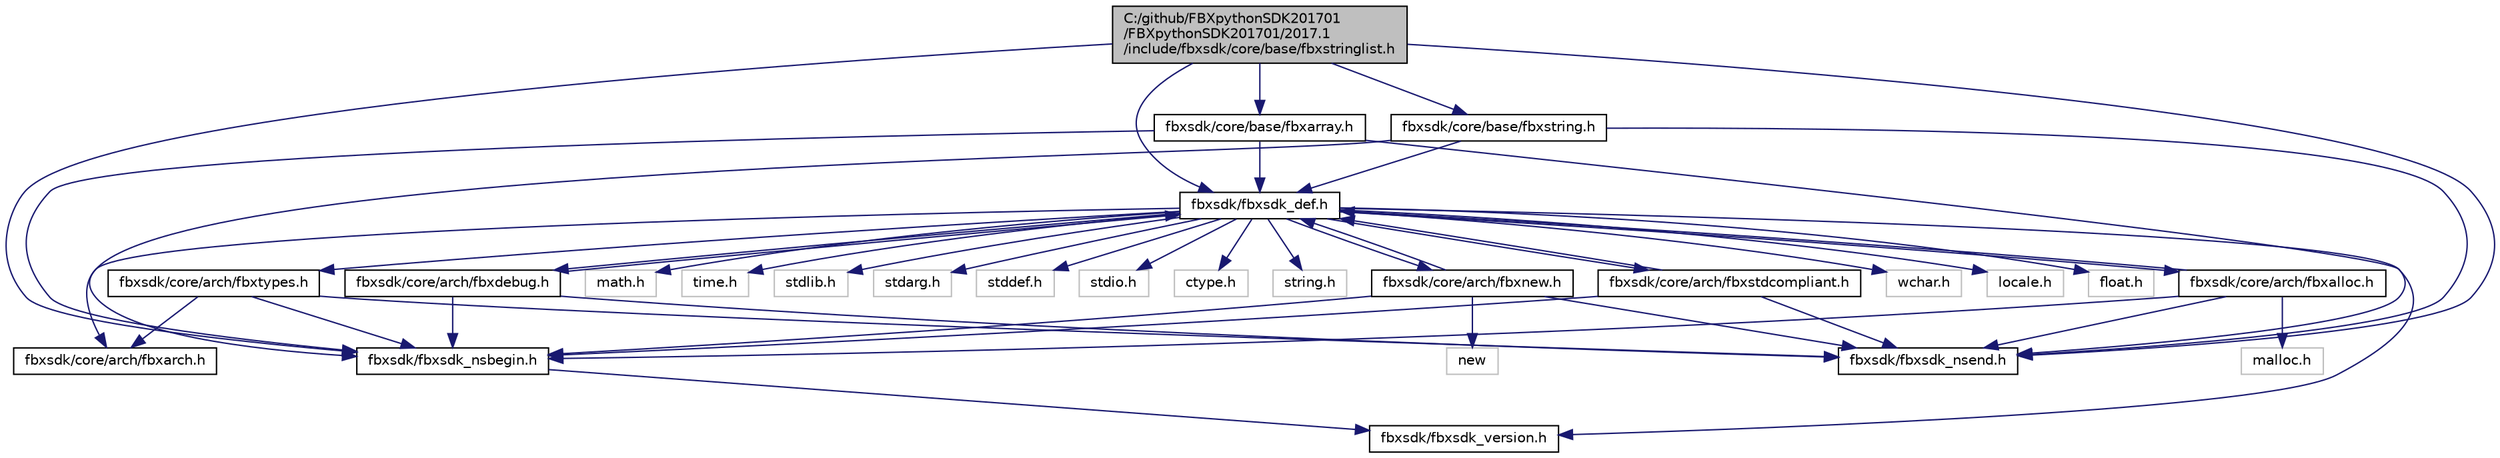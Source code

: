 digraph "C:/github/FBXpythonSDK201701/FBXpythonSDK201701/2017.1/include/fbxsdk/core/base/fbxstringlist.h"
{
  edge [fontname="Helvetica",fontsize="10",labelfontname="Helvetica",labelfontsize="10"];
  node [fontname="Helvetica",fontsize="10",shape=record];
  Node0 [label="C:/github/FBXpythonSDK201701\l/FBXpythonSDK201701/2017.1\l/include/fbxsdk/core/base/fbxstringlist.h",height=0.2,width=0.4,color="black", fillcolor="grey75", style="filled", fontcolor="black"];
  Node0 -> Node1 [color="midnightblue",fontsize="10",style="solid",fontname="Helvetica"];
  Node1 [label="fbxsdk/fbxsdk_def.h",height=0.2,width=0.4,color="black", fillcolor="white", style="filled",URL="$fbxsdk__def_8h.html"];
  Node1 -> Node2 [color="midnightblue",fontsize="10",style="solid",fontname="Helvetica"];
  Node2 [label="stdlib.h",height=0.2,width=0.4,color="grey75", fillcolor="white", style="filled"];
  Node1 -> Node3 [color="midnightblue",fontsize="10",style="solid",fontname="Helvetica"];
  Node3 [label="stdarg.h",height=0.2,width=0.4,color="grey75", fillcolor="white", style="filled"];
  Node1 -> Node4 [color="midnightblue",fontsize="10",style="solid",fontname="Helvetica"];
  Node4 [label="stddef.h",height=0.2,width=0.4,color="grey75", fillcolor="white", style="filled"];
  Node1 -> Node5 [color="midnightblue",fontsize="10",style="solid",fontname="Helvetica"];
  Node5 [label="stdio.h",height=0.2,width=0.4,color="grey75", fillcolor="white", style="filled"];
  Node1 -> Node6 [color="midnightblue",fontsize="10",style="solid",fontname="Helvetica"];
  Node6 [label="ctype.h",height=0.2,width=0.4,color="grey75", fillcolor="white", style="filled"];
  Node1 -> Node7 [color="midnightblue",fontsize="10",style="solid",fontname="Helvetica"];
  Node7 [label="string.h",height=0.2,width=0.4,color="grey75", fillcolor="white", style="filled"];
  Node1 -> Node8 [color="midnightblue",fontsize="10",style="solid",fontname="Helvetica"];
  Node8 [label="wchar.h",height=0.2,width=0.4,color="grey75", fillcolor="white", style="filled"];
  Node1 -> Node9 [color="midnightblue",fontsize="10",style="solid",fontname="Helvetica"];
  Node9 [label="locale.h",height=0.2,width=0.4,color="grey75", fillcolor="white", style="filled"];
  Node1 -> Node10 [color="midnightblue",fontsize="10",style="solid",fontname="Helvetica"];
  Node10 [label="float.h",height=0.2,width=0.4,color="grey75", fillcolor="white", style="filled"];
  Node1 -> Node11 [color="midnightblue",fontsize="10",style="solid",fontname="Helvetica"];
  Node11 [label="math.h",height=0.2,width=0.4,color="grey75", fillcolor="white", style="filled"];
  Node1 -> Node12 [color="midnightblue",fontsize="10",style="solid",fontname="Helvetica"];
  Node12 [label="time.h",height=0.2,width=0.4,color="grey75", fillcolor="white", style="filled"];
  Node1 -> Node13 [color="midnightblue",fontsize="10",style="solid",fontname="Helvetica"];
  Node13 [label="fbxsdk/fbxsdk_version.h",height=0.2,width=0.4,color="black", fillcolor="white", style="filled",URL="$fbxsdk__version_8h.html"];
  Node1 -> Node14 [color="midnightblue",fontsize="10",style="solid",fontname="Helvetica"];
  Node14 [label="fbxsdk/core/arch/fbxarch.h",height=0.2,width=0.4,color="black", fillcolor="white", style="filled",URL="$fbxarch_8h.html"];
  Node1 -> Node15 [color="midnightblue",fontsize="10",style="solid",fontname="Helvetica"];
  Node15 [label="fbxsdk/core/arch/fbxtypes.h",height=0.2,width=0.4,color="black", fillcolor="white", style="filled",URL="$fbxtypes_8h.html"];
  Node15 -> Node14 [color="midnightblue",fontsize="10",style="solid",fontname="Helvetica"];
  Node15 -> Node16 [color="midnightblue",fontsize="10",style="solid",fontname="Helvetica"];
  Node16 [label="fbxsdk/fbxsdk_nsbegin.h",height=0.2,width=0.4,color="black", fillcolor="white", style="filled",URL="$fbxsdk__nsbegin_8h.html"];
  Node16 -> Node13 [color="midnightblue",fontsize="10",style="solid",fontname="Helvetica"];
  Node15 -> Node17 [color="midnightblue",fontsize="10",style="solid",fontname="Helvetica"];
  Node17 [label="fbxsdk/fbxsdk_nsend.h",height=0.2,width=0.4,color="black", fillcolor="white", style="filled",URL="$fbxsdk__nsend_8h.html"];
  Node1 -> Node18 [color="midnightblue",fontsize="10",style="solid",fontname="Helvetica"];
  Node18 [label="fbxsdk/core/arch/fbxdebug.h",height=0.2,width=0.4,color="black", fillcolor="white", style="filled",URL="$fbxdebug_8h.html"];
  Node18 -> Node1 [color="midnightblue",fontsize="10",style="solid",fontname="Helvetica"];
  Node18 -> Node16 [color="midnightblue",fontsize="10",style="solid",fontname="Helvetica"];
  Node18 -> Node17 [color="midnightblue",fontsize="10",style="solid",fontname="Helvetica"];
  Node1 -> Node19 [color="midnightblue",fontsize="10",style="solid",fontname="Helvetica"];
  Node19 [label="fbxsdk/core/arch/fbxalloc.h",height=0.2,width=0.4,color="black", fillcolor="white", style="filled",URL="$fbxalloc_8h.html"];
  Node19 -> Node1 [color="midnightblue",fontsize="10",style="solid",fontname="Helvetica"];
  Node19 -> Node20 [color="midnightblue",fontsize="10",style="solid",fontname="Helvetica"];
  Node20 [label="malloc.h",height=0.2,width=0.4,color="grey75", fillcolor="white", style="filled"];
  Node19 -> Node16 [color="midnightblue",fontsize="10",style="solid",fontname="Helvetica"];
  Node19 -> Node17 [color="midnightblue",fontsize="10",style="solid",fontname="Helvetica"];
  Node1 -> Node21 [color="midnightblue",fontsize="10",style="solid",fontname="Helvetica"];
  Node21 [label="fbxsdk/core/arch/fbxnew.h",height=0.2,width=0.4,color="black", fillcolor="white", style="filled",URL="$fbxnew_8h.html"];
  Node21 -> Node1 [color="midnightblue",fontsize="10",style="solid",fontname="Helvetica"];
  Node21 -> Node22 [color="midnightblue",fontsize="10",style="solid",fontname="Helvetica"];
  Node22 [label="new",height=0.2,width=0.4,color="grey75", fillcolor="white", style="filled"];
  Node21 -> Node16 [color="midnightblue",fontsize="10",style="solid",fontname="Helvetica"];
  Node21 -> Node17 [color="midnightblue",fontsize="10",style="solid",fontname="Helvetica"];
  Node1 -> Node23 [color="midnightblue",fontsize="10",style="solid",fontname="Helvetica"];
  Node23 [label="fbxsdk/core/arch/fbxstdcompliant.h",height=0.2,width=0.4,color="black", fillcolor="white", style="filled",URL="$fbxstdcompliant_8h.html"];
  Node23 -> Node1 [color="midnightblue",fontsize="10",style="solid",fontname="Helvetica"];
  Node23 -> Node16 [color="midnightblue",fontsize="10",style="solid",fontname="Helvetica"];
  Node23 -> Node17 [color="midnightblue",fontsize="10",style="solid",fontname="Helvetica"];
  Node0 -> Node24 [color="midnightblue",fontsize="10",style="solid",fontname="Helvetica"];
  Node24 [label="fbxsdk/core/base/fbxarray.h",height=0.2,width=0.4,color="black", fillcolor="white", style="filled",URL="$fbxarray_8h.html"];
  Node24 -> Node1 [color="midnightblue",fontsize="10",style="solid",fontname="Helvetica"];
  Node24 -> Node16 [color="midnightblue",fontsize="10",style="solid",fontname="Helvetica"];
  Node24 -> Node17 [color="midnightblue",fontsize="10",style="solid",fontname="Helvetica"];
  Node0 -> Node25 [color="midnightblue",fontsize="10",style="solid",fontname="Helvetica"];
  Node25 [label="fbxsdk/core/base/fbxstring.h",height=0.2,width=0.4,color="black", fillcolor="white", style="filled",URL="$fbxstring_8h.html"];
  Node25 -> Node1 [color="midnightblue",fontsize="10",style="solid",fontname="Helvetica"];
  Node25 -> Node16 [color="midnightblue",fontsize="10",style="solid",fontname="Helvetica"];
  Node25 -> Node17 [color="midnightblue",fontsize="10",style="solid",fontname="Helvetica"];
  Node0 -> Node16 [color="midnightblue",fontsize="10",style="solid",fontname="Helvetica"];
  Node0 -> Node17 [color="midnightblue",fontsize="10",style="solid",fontname="Helvetica"];
}

